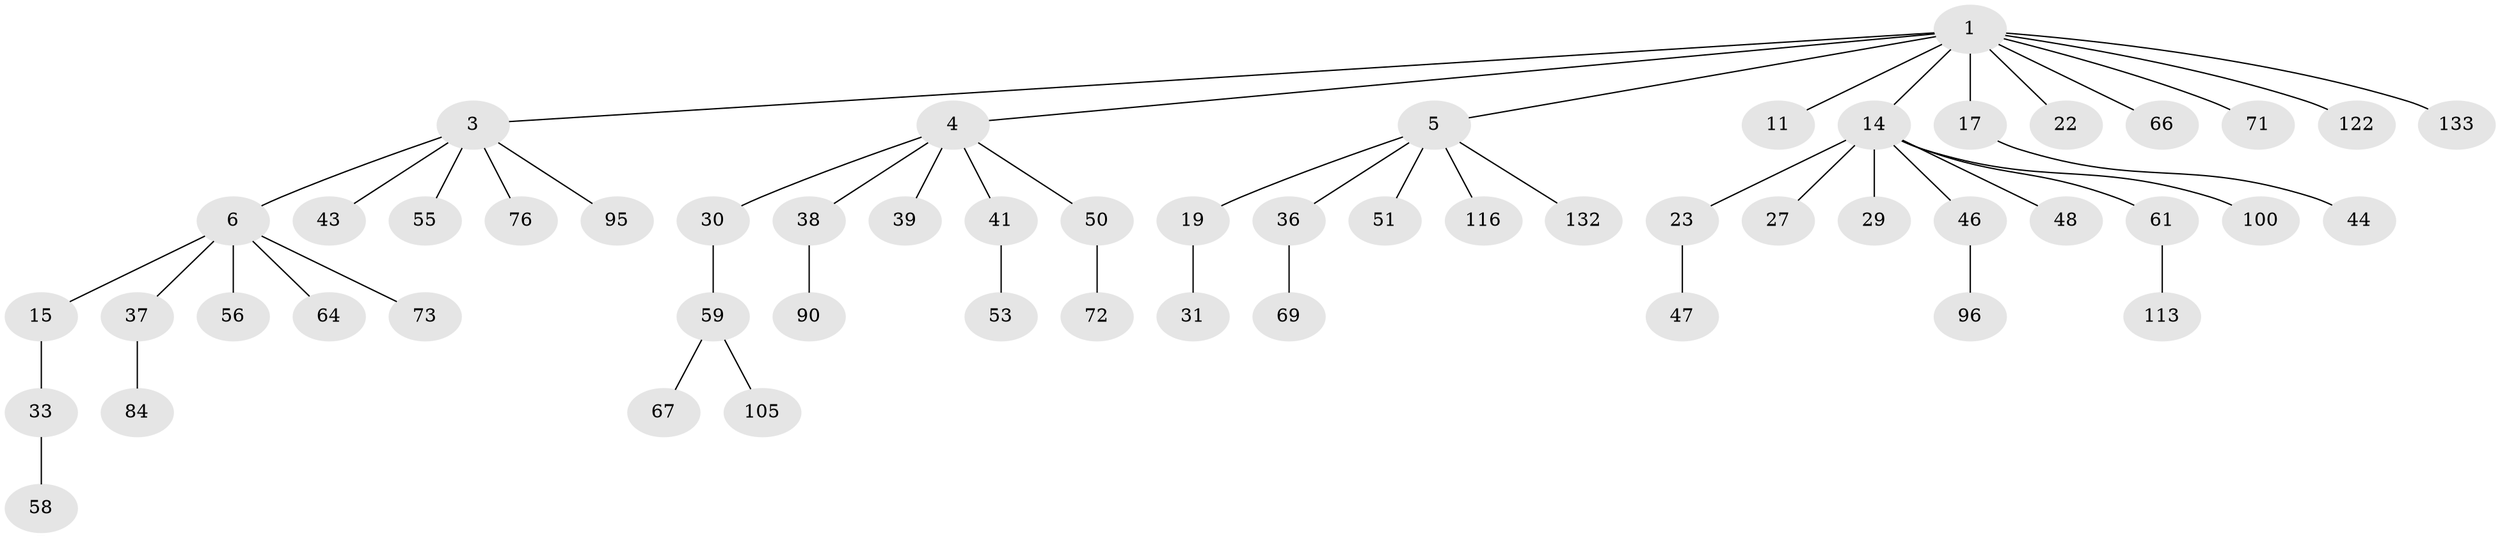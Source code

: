 // original degree distribution, {6: 0.007407407407407408, 7: 0.014814814814814815, 4: 0.05925925925925926, 5: 0.05185185185185185, 2: 0.2962962962962963, 3: 0.08888888888888889, 1: 0.48148148148148145}
// Generated by graph-tools (version 1.1) at 2025/19/03/04/25 18:19:16]
// undirected, 54 vertices, 53 edges
graph export_dot {
graph [start="1"]
  node [color=gray90,style=filled];
  1 [super="+2"];
  3 [super="+7+18"];
  4 [super="+104+8"];
  5 [super="+9"];
  6 [super="+10+12"];
  11;
  14 [super="+24+32"];
  15 [super="+25+16"];
  17 [super="+111+107+68"];
  19 [super="+128+21+40"];
  22;
  23;
  27 [super="+130"];
  29;
  30 [super="+99"];
  31;
  33;
  36 [super="+65"];
  37 [super="+78+109"];
  38 [super="+81"];
  39 [super="+60"];
  41;
  43 [super="+79"];
  44;
  46 [super="+52"];
  47;
  48 [super="+118+123+114"];
  50 [super="+87"];
  51;
  53;
  55;
  56;
  58 [super="+75+82"];
  59;
  61;
  64;
  66;
  67 [super="+89"];
  69;
  71;
  72;
  73 [super="+108"];
  76 [super="+92"];
  84;
  90 [super="+103"];
  95;
  96;
  100 [super="+121"];
  105;
  113;
  116;
  122;
  132;
  133;
  1 -- 5;
  1 -- 11;
  1 -- 14;
  1 -- 22;
  1 -- 133;
  1 -- 66;
  1 -- 3;
  1 -- 4;
  1 -- 17;
  1 -- 71;
  1 -- 122;
  3 -- 6;
  3 -- 55;
  3 -- 43;
  3 -- 76;
  3 -- 95;
  4 -- 41;
  4 -- 50;
  4 -- 38;
  4 -- 39;
  4 -- 30;
  5 -- 116;
  5 -- 132;
  5 -- 19;
  5 -- 51;
  5 -- 36;
  6 -- 56;
  6 -- 73;
  6 -- 37;
  6 -- 15;
  6 -- 64;
  14 -- 23;
  14 -- 29;
  14 -- 48;
  14 -- 100;
  14 -- 46;
  14 -- 27;
  14 -- 61;
  15 -- 33;
  17 -- 44;
  19 -- 31;
  23 -- 47;
  30 -- 59;
  33 -- 58;
  36 -- 69;
  37 -- 84;
  38 -- 90;
  41 -- 53;
  46 -- 96;
  50 -- 72;
  59 -- 67;
  59 -- 105;
  61 -- 113;
}
